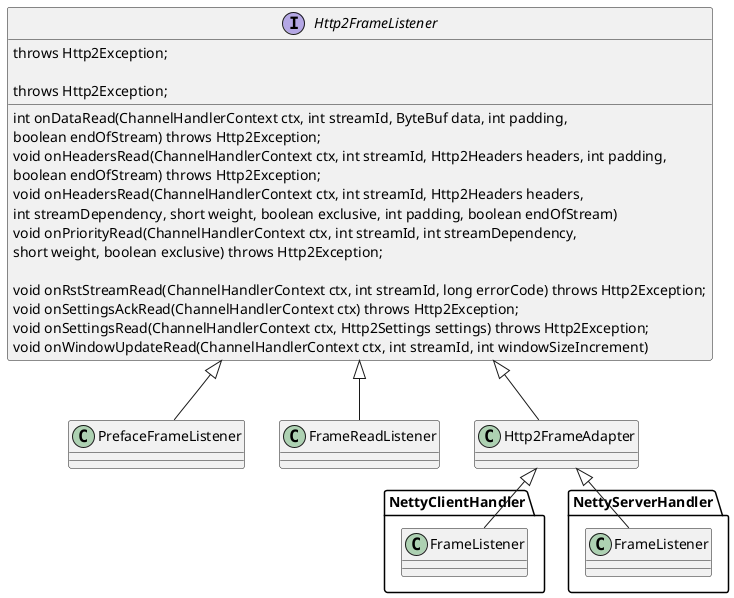 @startuml

Http2FrameListener <|-- PrefaceFrameListener
Http2FrameListener <|-- FrameReadListener
Http2FrameListener <|-- Http2FrameAdapter
Http2FrameAdapter <|-- NettyClientHandler.FrameListener
Http2FrameAdapter <|-- NettyServerHandler.FrameListener

interface Http2FrameListener{
    int onDataRead(ChannelHandlerContext ctx, int streamId, ByteBuf data, int padding,
                       boolean endOfStream) throws Http2Exception;
    void onHeadersRead(ChannelHandlerContext ctx, int streamId, Http2Headers headers, int padding,
                boolean endOfStream) throws Http2Exception;
    void onHeadersRead(ChannelHandlerContext ctx, int streamId, Http2Headers headers,
                int streamDependency, short weight, boolean exclusive, int padding, boolean endOfStream)
                throws Http2Exception;
    void onPriorityRead(ChannelHandlerContext ctx, int streamId, int streamDependency,
                            short weight, boolean exclusive) throws Http2Exception;

    void onRstStreamRead(ChannelHandlerContext ctx, int streamId, long errorCode) throws Http2Exception;
    void onSettingsAckRead(ChannelHandlerContext ctx) throws Http2Exception;
    void onSettingsRead(ChannelHandlerContext ctx, Http2Settings settings) throws Http2Exception;
    void onWindowUpdateRead(ChannelHandlerContext ctx, int streamId, int windowSizeIncrement)
                throws Http2Exception;
}

class PrefaceFrameListener {
}

class FrameReadListener{
}

class Http2FrameAdapter {
}

class NettyClientHandler.FrameListener{
}

class NettyServerHandler.FrameListener{
}





@enduml